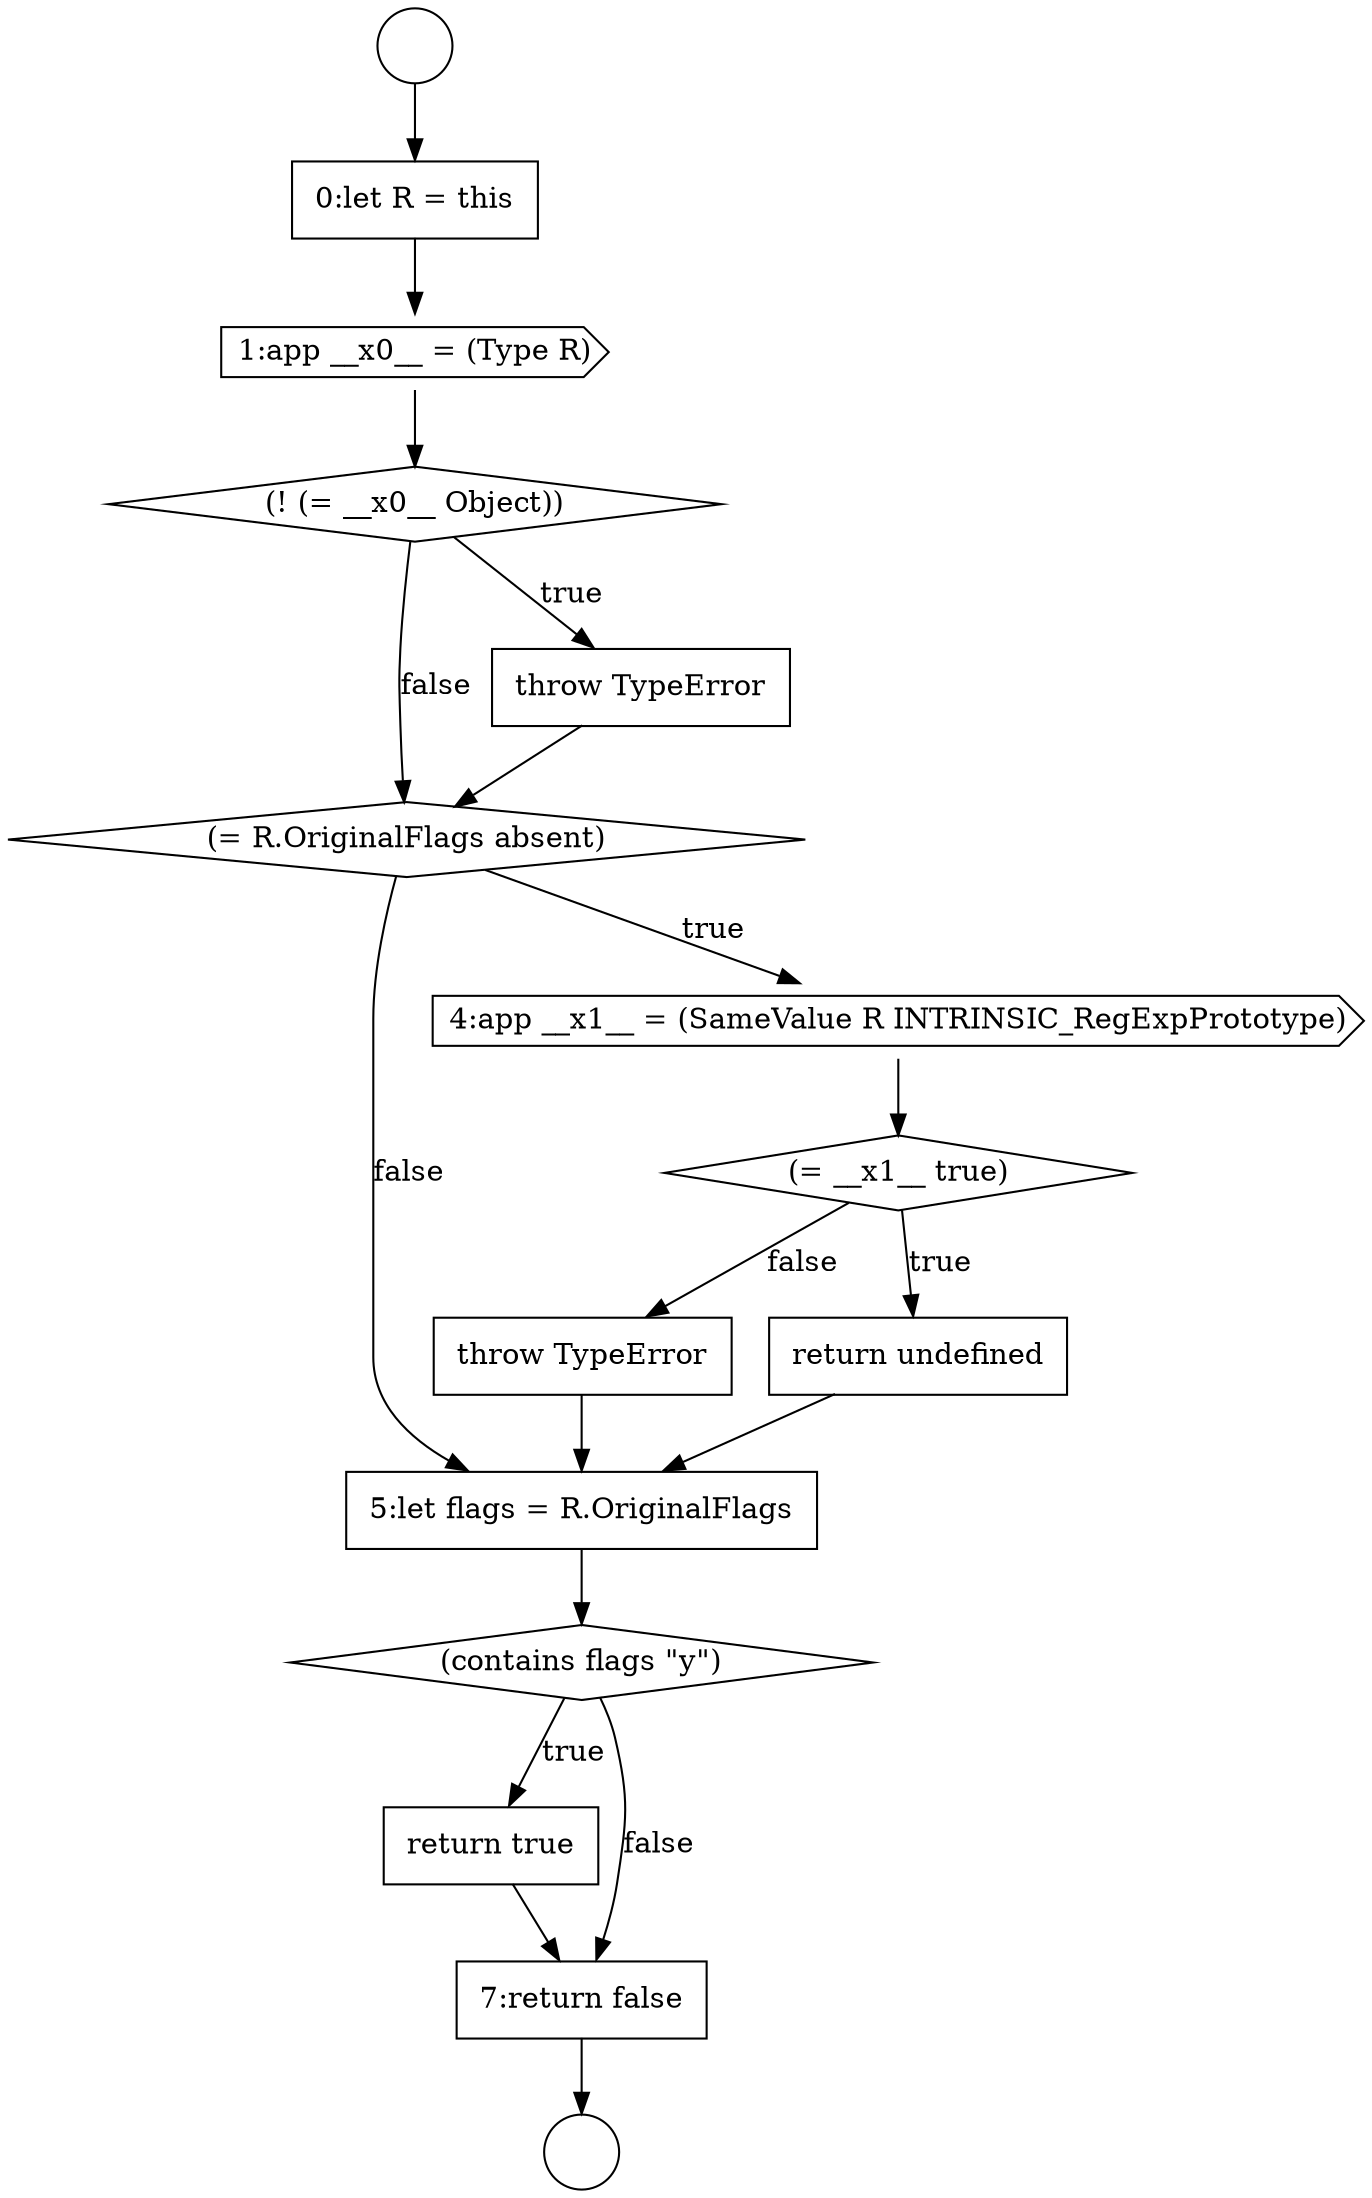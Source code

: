 digraph {
  node13520 [shape=none, margin=0, label=<<font color="black">
    <table border="0" cellborder="1" cellspacing="0" cellpadding="10">
      <tr><td align="left">throw TypeError</td></tr>
    </table>
  </font>> color="black" fillcolor="white" style=filled]
  node13516 [shape=diamond, label=<<font color="black">(= R.OriginalFlags absent)</font>> color="black" fillcolor="white" style=filled]
  node13511 [shape=circle label=" " color="black" fillcolor="white" style=filled]
  node13521 [shape=none, margin=0, label=<<font color="black">
    <table border="0" cellborder="1" cellspacing="0" cellpadding="10">
      <tr><td align="left">5:let flags = R.OriginalFlags</td></tr>
    </table>
  </font>> color="black" fillcolor="white" style=filled]
  node13519 [shape=none, margin=0, label=<<font color="black">
    <table border="0" cellborder="1" cellspacing="0" cellpadding="10">
      <tr><td align="left">return undefined</td></tr>
    </table>
  </font>> color="black" fillcolor="white" style=filled]
  node13515 [shape=none, margin=0, label=<<font color="black">
    <table border="0" cellborder="1" cellspacing="0" cellpadding="10">
      <tr><td align="left">throw TypeError</td></tr>
    </table>
  </font>> color="black" fillcolor="white" style=filled]
  node13512 [shape=none, margin=0, label=<<font color="black">
    <table border="0" cellborder="1" cellspacing="0" cellpadding="10">
      <tr><td align="left">0:let R = this</td></tr>
    </table>
  </font>> color="black" fillcolor="white" style=filled]
  node13522 [shape=diamond, label=<<font color="black">(contains flags &quot;y&quot;)</font>> color="black" fillcolor="white" style=filled]
  node13514 [shape=diamond, label=<<font color="black">(! (= __x0__ Object))</font>> color="black" fillcolor="white" style=filled]
  node13518 [shape=diamond, label=<<font color="black">(= __x1__ true)</font>> color="black" fillcolor="white" style=filled]
  node13523 [shape=none, margin=0, label=<<font color="black">
    <table border="0" cellborder="1" cellspacing="0" cellpadding="10">
      <tr><td align="left">return true</td></tr>
    </table>
  </font>> color="black" fillcolor="white" style=filled]
  node13513 [shape=cds, label=<<font color="black">1:app __x0__ = (Type R)</font>> color="black" fillcolor="white" style=filled]
  node13517 [shape=cds, label=<<font color="black">4:app __x1__ = (SameValue R INTRINSIC_RegExpPrototype)</font>> color="black" fillcolor="white" style=filled]
  node13524 [shape=none, margin=0, label=<<font color="black">
    <table border="0" cellborder="1" cellspacing="0" cellpadding="10">
      <tr><td align="left">7:return false</td></tr>
    </table>
  </font>> color="black" fillcolor="white" style=filled]
  node13510 [shape=circle label=" " color="black" fillcolor="white" style=filled]
  node13514 -> node13515 [label=<<font color="black">true</font>> color="black"]
  node13514 -> node13516 [label=<<font color="black">false</font>> color="black"]
  node13520 -> node13521 [ color="black"]
  node13517 -> node13518 [ color="black"]
  node13523 -> node13524 [ color="black"]
  node13513 -> node13514 [ color="black"]
  node13515 -> node13516 [ color="black"]
  node13516 -> node13517 [label=<<font color="black">true</font>> color="black"]
  node13516 -> node13521 [label=<<font color="black">false</font>> color="black"]
  node13512 -> node13513 [ color="black"]
  node13518 -> node13519 [label=<<font color="black">true</font>> color="black"]
  node13518 -> node13520 [label=<<font color="black">false</font>> color="black"]
  node13522 -> node13523 [label=<<font color="black">true</font>> color="black"]
  node13522 -> node13524 [label=<<font color="black">false</font>> color="black"]
  node13519 -> node13521 [ color="black"]
  node13521 -> node13522 [ color="black"]
  node13510 -> node13512 [ color="black"]
  node13524 -> node13511 [ color="black"]
}
